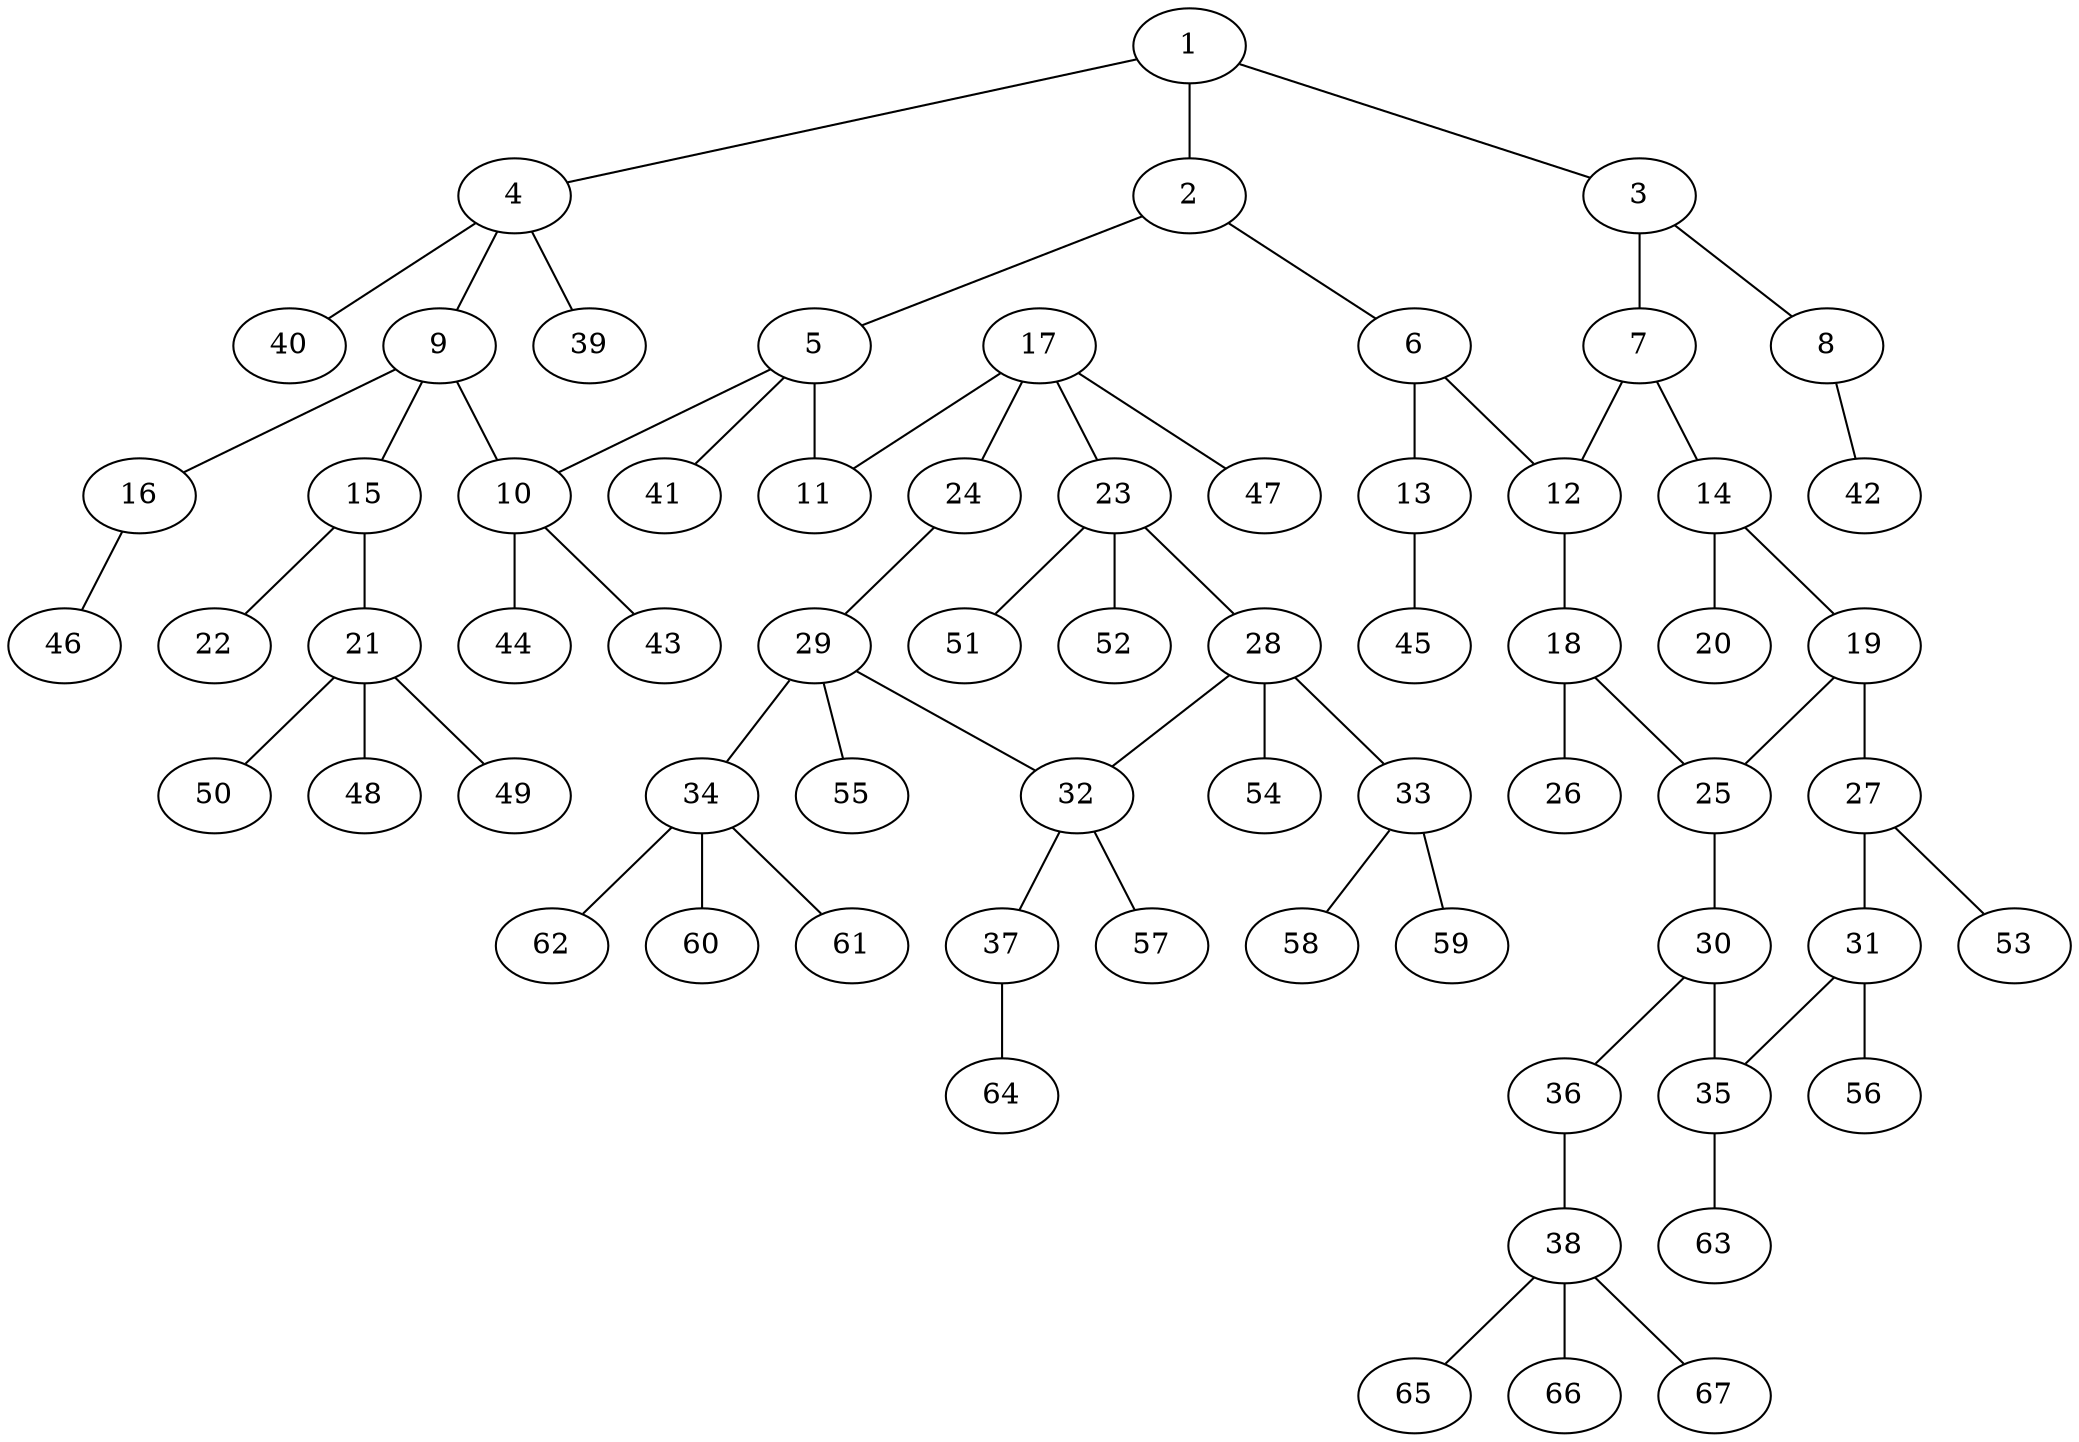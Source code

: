graph molecule_4210 {
	1	 [chem=C];
	2	 [chem=C];
	1 -- 2	 [valence=1];
	3	 [chem=C];
	1 -- 3	 [valence=2];
	4	 [chem=C];
	1 -- 4	 [valence=1];
	5	 [chem=C];
	2 -- 5	 [valence=1];
	6	 [chem=C];
	2 -- 6	 [valence=2];
	7	 [chem=C];
	3 -- 7	 [valence=1];
	8	 [chem=O];
	3 -- 8	 [valence=1];
	9	 [chem=C];
	4 -- 9	 [valence=1];
	39	 [chem=H];
	4 -- 39	 [valence=1];
	40	 [chem=H];
	4 -- 40	 [valence=1];
	10	 [chem=C];
	5 -- 10	 [valence=1];
	11	 [chem=O];
	5 -- 11	 [valence=1];
	41	 [chem=H];
	5 -- 41	 [valence=1];
	12	 [chem=C];
	6 -- 12	 [valence=1];
	13	 [chem=O];
	6 -- 13	 [valence=1];
	7 -- 12	 [valence=2];
	14	 [chem=C];
	7 -- 14	 [valence=1];
	42	 [chem=H];
	8 -- 42	 [valence=1];
	9 -- 10	 [valence=1];
	15	 [chem=C];
	9 -- 15	 [valence=1];
	16	 [chem=O];
	9 -- 16	 [valence=1];
	43	 [chem=H];
	10 -- 43	 [valence=1];
	44	 [chem=H];
	10 -- 44	 [valence=1];
	18	 [chem=C];
	12 -- 18	 [valence=1];
	45	 [chem=H];
	13 -- 45	 [valence=1];
	19	 [chem=C];
	14 -- 19	 [valence=1];
	20	 [chem=O];
	14 -- 20	 [valence=2];
	21	 [chem=C];
	15 -- 21	 [valence=1];
	22	 [chem=O];
	15 -- 22	 [valence=2];
	46	 [chem=H];
	16 -- 46	 [valence=1];
	17	 [chem=C];
	17 -- 11	 [valence=1];
	23	 [chem=C];
	17 -- 23	 [valence=1];
	24	 [chem=O];
	17 -- 24	 [valence=1];
	47	 [chem=H];
	17 -- 47	 [valence=1];
	25	 [chem=C];
	18 -- 25	 [valence=1];
	26	 [chem=O];
	18 -- 26	 [valence=2];
	19 -- 25	 [valence=2];
	27	 [chem=C];
	19 -- 27	 [valence=1];
	48	 [chem=H];
	21 -- 48	 [valence=1];
	49	 [chem=H];
	21 -- 49	 [valence=1];
	50	 [chem=H];
	21 -- 50	 [valence=1];
	28	 [chem=C];
	23 -- 28	 [valence=1];
	51	 [chem=H];
	23 -- 51	 [valence=1];
	52	 [chem=H];
	23 -- 52	 [valence=1];
	29	 [chem=C];
	24 -- 29	 [valence=1];
	30	 [chem=C];
	25 -- 30	 [valence=1];
	31	 [chem=C];
	27 -- 31	 [valence=2];
	53	 [chem=H];
	27 -- 53	 [valence=1];
	32	 [chem=C];
	28 -- 32	 [valence=1];
	33	 [chem=N];
	28 -- 33	 [valence=1];
	54	 [chem=H];
	28 -- 54	 [valence=1];
	29 -- 32	 [valence=1];
	34	 [chem=C];
	29 -- 34	 [valence=1];
	55	 [chem=H];
	29 -- 55	 [valence=1];
	35	 [chem=C];
	30 -- 35	 [valence=2];
	36	 [chem=O];
	30 -- 36	 [valence=1];
	31 -- 35	 [valence=1];
	56	 [chem=H];
	31 -- 56	 [valence=1];
	37	 [chem=O];
	32 -- 37	 [valence=1];
	57	 [chem=H];
	32 -- 57	 [valence=1];
	58	 [chem=H];
	33 -- 58	 [valence=1];
	59	 [chem=H];
	33 -- 59	 [valence=1];
	60	 [chem=H];
	34 -- 60	 [valence=1];
	61	 [chem=H];
	34 -- 61	 [valence=1];
	62	 [chem=H];
	34 -- 62	 [valence=1];
	63	 [chem=H];
	35 -- 63	 [valence=1];
	38	 [chem=C];
	36 -- 38	 [valence=1];
	64	 [chem=H];
	37 -- 64	 [valence=1];
	65	 [chem=H];
	38 -- 65	 [valence=1];
	66	 [chem=H];
	38 -- 66	 [valence=1];
	67	 [chem=H];
	38 -- 67	 [valence=1];
}
